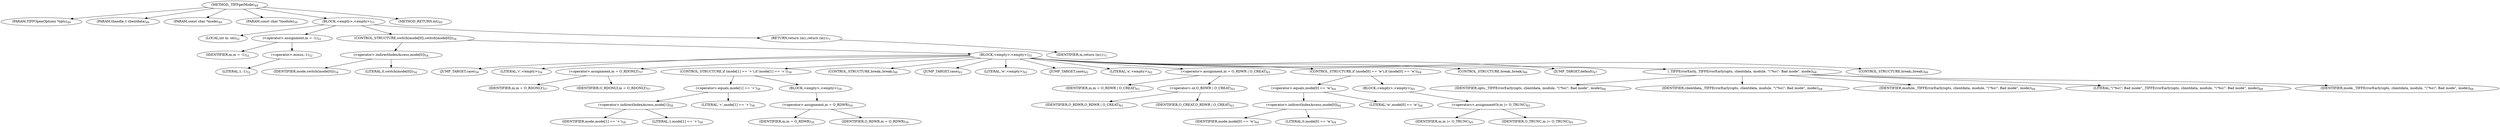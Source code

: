 digraph "_TIFFgetMode" {  
"41" [label = <(METHOD,_TIFFgetMode)<SUB>49</SUB>> ]
"42" [label = <(PARAM,TIFFOpenOptions *opts)<SUB>49</SUB>> ]
"43" [label = <(PARAM,thandle_t clientdata)<SUB>49</SUB>> ]
"44" [label = <(PARAM,const char *mode)<SUB>49</SUB>> ]
"45" [label = <(PARAM,const char *module)<SUB>50</SUB>> ]
"46" [label = <(BLOCK,&lt;empty&gt;,&lt;empty&gt;)<SUB>51</SUB>> ]
"47" [label = <(LOCAL,int m: int)<SUB>52</SUB>> ]
"48" [label = <(&lt;operator&gt;.assignment,m = -1)<SUB>52</SUB>> ]
"49" [label = <(IDENTIFIER,m,m = -1)<SUB>52</SUB>> ]
"50" [label = <(&lt;operator&gt;.minus,-1)<SUB>52</SUB>> ]
"51" [label = <(LITERAL,1,-1)<SUB>52</SUB>> ]
"52" [label = <(CONTROL_STRUCTURE,switch(mode[0]),switch(mode[0]))<SUB>54</SUB>> ]
"53" [label = <(&lt;operator&gt;.indirectIndexAccess,mode[0])<SUB>54</SUB>> ]
"54" [label = <(IDENTIFIER,mode,switch(mode[0]))<SUB>54</SUB>> ]
"55" [label = <(LITERAL,0,switch(mode[0]))<SUB>54</SUB>> ]
"56" [label = <(BLOCK,&lt;empty&gt;,&lt;empty&gt;)<SUB>55</SUB>> ]
"57" [label = <(JUMP_TARGET,case)<SUB>56</SUB>> ]
"58" [label = <(LITERAL,'r',&lt;empty&gt;)<SUB>56</SUB>> ]
"59" [label = <(&lt;operator&gt;.assignment,m = O_RDONLY)<SUB>57</SUB>> ]
"60" [label = <(IDENTIFIER,m,m = O_RDONLY)<SUB>57</SUB>> ]
"61" [label = <(IDENTIFIER,O_RDONLY,m = O_RDONLY)<SUB>57</SUB>> ]
"62" [label = <(CONTROL_STRUCTURE,if (mode[1] == '+'),if (mode[1] == '+'))<SUB>58</SUB>> ]
"63" [label = <(&lt;operator&gt;.equals,mode[1] == '+')<SUB>58</SUB>> ]
"64" [label = <(&lt;operator&gt;.indirectIndexAccess,mode[1])<SUB>58</SUB>> ]
"65" [label = <(IDENTIFIER,mode,mode[1] == '+')<SUB>58</SUB>> ]
"66" [label = <(LITERAL,1,mode[1] == '+')<SUB>58</SUB>> ]
"67" [label = <(LITERAL,'+',mode[1] == '+')<SUB>58</SUB>> ]
"68" [label = <(BLOCK,&lt;empty&gt;,&lt;empty&gt;)<SUB>59</SUB>> ]
"69" [label = <(&lt;operator&gt;.assignment,m = O_RDWR)<SUB>59</SUB>> ]
"70" [label = <(IDENTIFIER,m,m = O_RDWR)<SUB>59</SUB>> ]
"71" [label = <(IDENTIFIER,O_RDWR,m = O_RDWR)<SUB>59</SUB>> ]
"72" [label = <(CONTROL_STRUCTURE,break;,break;)<SUB>60</SUB>> ]
"73" [label = <(JUMP_TARGET,case)<SUB>61</SUB>> ]
"74" [label = <(LITERAL,'w',&lt;empty&gt;)<SUB>61</SUB>> ]
"75" [label = <(JUMP_TARGET,case)<SUB>62</SUB>> ]
"76" [label = <(LITERAL,'a',&lt;empty&gt;)<SUB>62</SUB>> ]
"77" [label = <(&lt;operator&gt;.assignment,m = O_RDWR | O_CREAT)<SUB>63</SUB>> ]
"78" [label = <(IDENTIFIER,m,m = O_RDWR | O_CREAT)<SUB>63</SUB>> ]
"79" [label = <(&lt;operator&gt;.or,O_RDWR | O_CREAT)<SUB>63</SUB>> ]
"80" [label = <(IDENTIFIER,O_RDWR,O_RDWR | O_CREAT)<SUB>63</SUB>> ]
"81" [label = <(IDENTIFIER,O_CREAT,O_RDWR | O_CREAT)<SUB>63</SUB>> ]
"82" [label = <(CONTROL_STRUCTURE,if (mode[0] == 'w'),if (mode[0] == 'w'))<SUB>64</SUB>> ]
"83" [label = <(&lt;operator&gt;.equals,mode[0] == 'w')<SUB>64</SUB>> ]
"84" [label = <(&lt;operator&gt;.indirectIndexAccess,mode[0])<SUB>64</SUB>> ]
"85" [label = <(IDENTIFIER,mode,mode[0] == 'w')<SUB>64</SUB>> ]
"86" [label = <(LITERAL,0,mode[0] == 'w')<SUB>64</SUB>> ]
"87" [label = <(LITERAL,'w',mode[0] == 'w')<SUB>64</SUB>> ]
"88" [label = <(BLOCK,&lt;empty&gt;,&lt;empty&gt;)<SUB>65</SUB>> ]
"89" [label = <(&lt;operators&gt;.assignmentOr,m |= O_TRUNC)<SUB>65</SUB>> ]
"90" [label = <(IDENTIFIER,m,m |= O_TRUNC)<SUB>65</SUB>> ]
"91" [label = <(IDENTIFIER,O_TRUNC,m |= O_TRUNC)<SUB>65</SUB>> ]
"92" [label = <(CONTROL_STRUCTURE,break;,break;)<SUB>66</SUB>> ]
"93" [label = <(JUMP_TARGET,default)<SUB>67</SUB>> ]
"94" [label = <(_TIFFErrorEarly,_TIFFErrorEarly(opts, clientdata, module, &quot;\&quot;%s\&quot;: Bad mode&quot;, mode))<SUB>68</SUB>> ]
"95" [label = <(IDENTIFIER,opts,_TIFFErrorEarly(opts, clientdata, module, &quot;\&quot;%s\&quot;: Bad mode&quot;, mode))<SUB>68</SUB>> ]
"96" [label = <(IDENTIFIER,clientdata,_TIFFErrorEarly(opts, clientdata, module, &quot;\&quot;%s\&quot;: Bad mode&quot;, mode))<SUB>68</SUB>> ]
"97" [label = <(IDENTIFIER,module,_TIFFErrorEarly(opts, clientdata, module, &quot;\&quot;%s\&quot;: Bad mode&quot;, mode))<SUB>68</SUB>> ]
"98" [label = <(LITERAL,&quot;\&quot;%s\&quot;: Bad mode&quot;,_TIFFErrorEarly(opts, clientdata, module, &quot;\&quot;%s\&quot;: Bad mode&quot;, mode))<SUB>68</SUB>> ]
"99" [label = <(IDENTIFIER,mode,_TIFFErrorEarly(opts, clientdata, module, &quot;\&quot;%s\&quot;: Bad mode&quot;, mode))<SUB>68</SUB>> ]
"100" [label = <(CONTROL_STRUCTURE,break;,break;)<SUB>69</SUB>> ]
"101" [label = <(RETURN,return (m);,return (m);)<SUB>71</SUB>> ]
"102" [label = <(IDENTIFIER,m,return (m);)<SUB>71</SUB>> ]
"103" [label = <(METHOD_RETURN,int)<SUB>49</SUB>> ]
  "41" -> "42" 
  "41" -> "43" 
  "41" -> "44" 
  "41" -> "45" 
  "41" -> "46" 
  "41" -> "103" 
  "46" -> "47" 
  "46" -> "48" 
  "46" -> "52" 
  "46" -> "101" 
  "48" -> "49" 
  "48" -> "50" 
  "50" -> "51" 
  "52" -> "53" 
  "52" -> "56" 
  "53" -> "54" 
  "53" -> "55" 
  "56" -> "57" 
  "56" -> "58" 
  "56" -> "59" 
  "56" -> "62" 
  "56" -> "72" 
  "56" -> "73" 
  "56" -> "74" 
  "56" -> "75" 
  "56" -> "76" 
  "56" -> "77" 
  "56" -> "82" 
  "56" -> "92" 
  "56" -> "93" 
  "56" -> "94" 
  "56" -> "100" 
  "59" -> "60" 
  "59" -> "61" 
  "62" -> "63" 
  "62" -> "68" 
  "63" -> "64" 
  "63" -> "67" 
  "64" -> "65" 
  "64" -> "66" 
  "68" -> "69" 
  "69" -> "70" 
  "69" -> "71" 
  "77" -> "78" 
  "77" -> "79" 
  "79" -> "80" 
  "79" -> "81" 
  "82" -> "83" 
  "82" -> "88" 
  "83" -> "84" 
  "83" -> "87" 
  "84" -> "85" 
  "84" -> "86" 
  "88" -> "89" 
  "89" -> "90" 
  "89" -> "91" 
  "94" -> "95" 
  "94" -> "96" 
  "94" -> "97" 
  "94" -> "98" 
  "94" -> "99" 
  "101" -> "102" 
}
